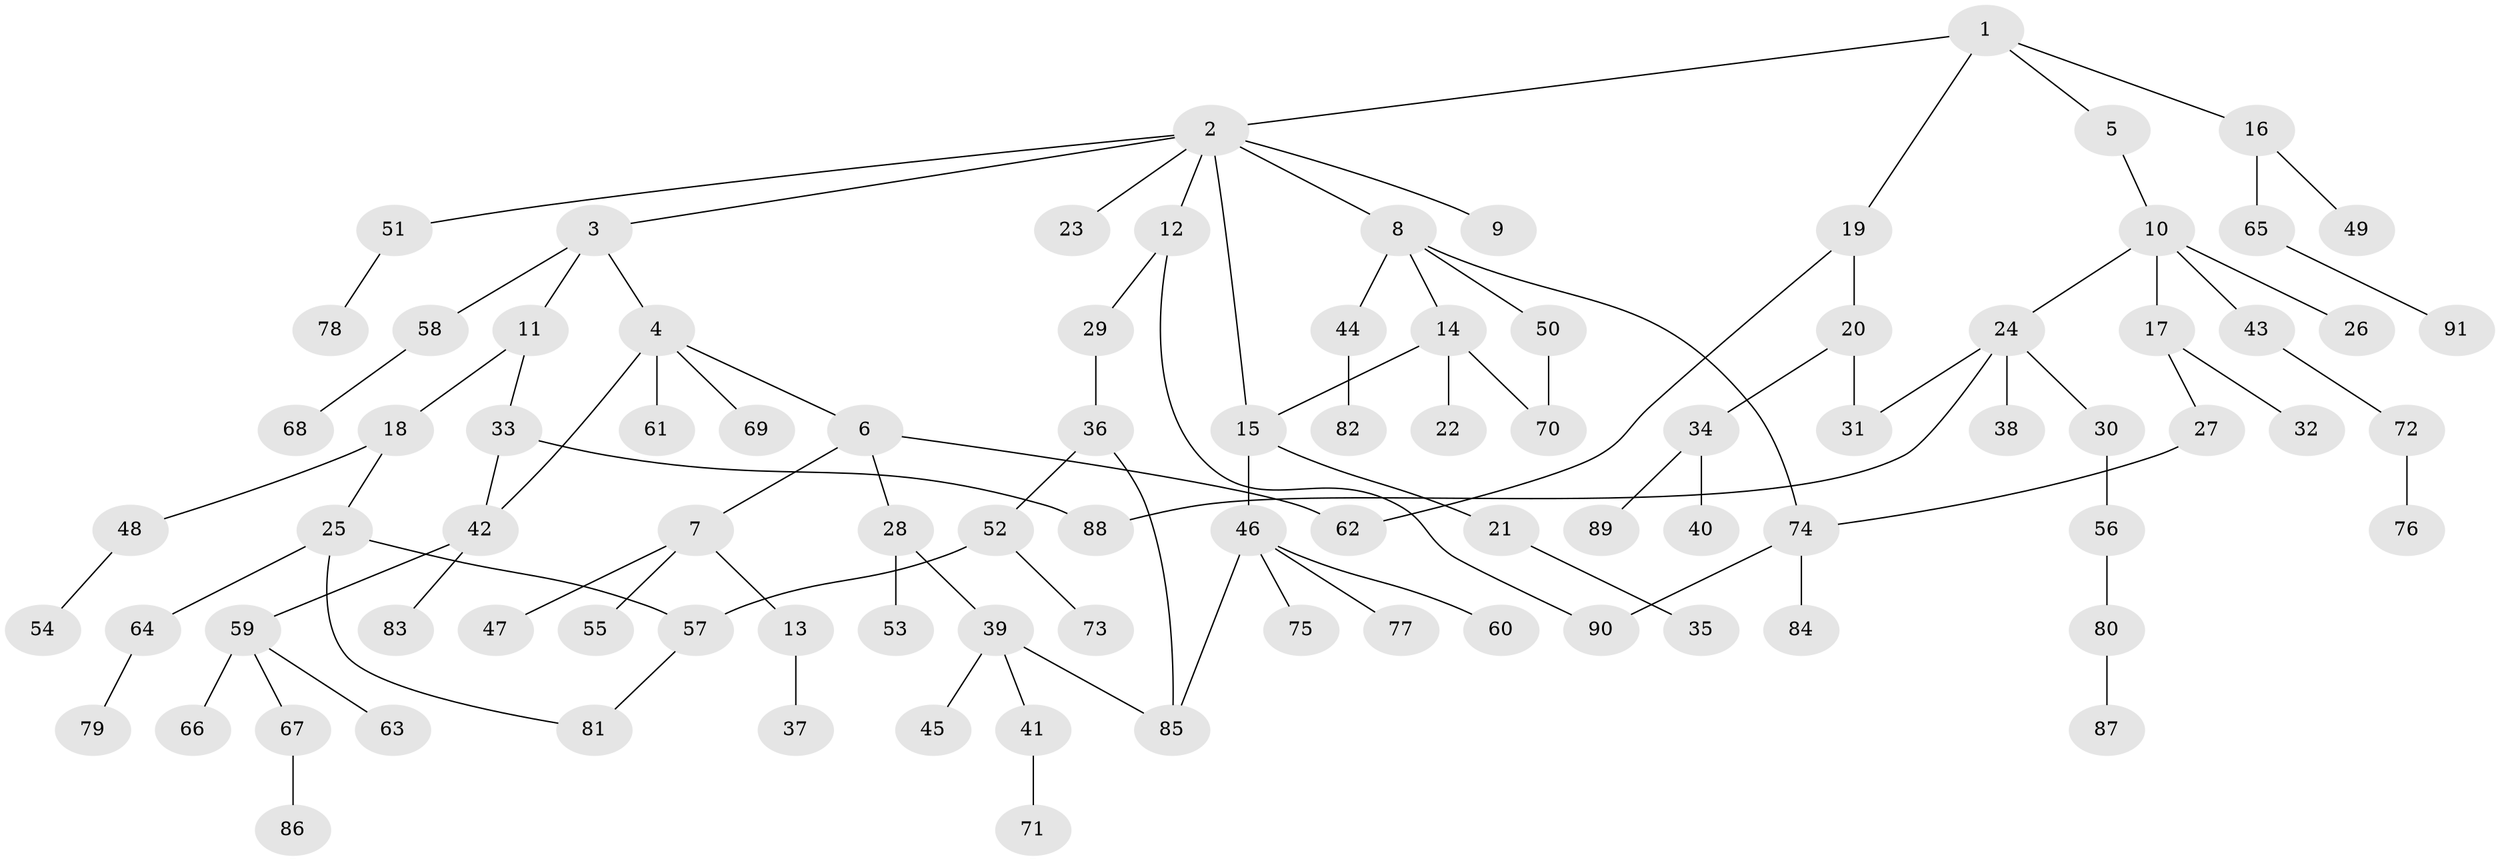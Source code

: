 // Generated by graph-tools (version 1.1) at 2025/01/03/09/25 03:01:12]
// undirected, 91 vertices, 102 edges
graph export_dot {
graph [start="1"]
  node [color=gray90,style=filled];
  1;
  2;
  3;
  4;
  5;
  6;
  7;
  8;
  9;
  10;
  11;
  12;
  13;
  14;
  15;
  16;
  17;
  18;
  19;
  20;
  21;
  22;
  23;
  24;
  25;
  26;
  27;
  28;
  29;
  30;
  31;
  32;
  33;
  34;
  35;
  36;
  37;
  38;
  39;
  40;
  41;
  42;
  43;
  44;
  45;
  46;
  47;
  48;
  49;
  50;
  51;
  52;
  53;
  54;
  55;
  56;
  57;
  58;
  59;
  60;
  61;
  62;
  63;
  64;
  65;
  66;
  67;
  68;
  69;
  70;
  71;
  72;
  73;
  74;
  75;
  76;
  77;
  78;
  79;
  80;
  81;
  82;
  83;
  84;
  85;
  86;
  87;
  88;
  89;
  90;
  91;
  1 -- 2;
  1 -- 5;
  1 -- 16;
  1 -- 19;
  2 -- 3;
  2 -- 8;
  2 -- 9;
  2 -- 12;
  2 -- 23;
  2 -- 51;
  2 -- 15;
  3 -- 4;
  3 -- 11;
  3 -- 58;
  4 -- 6;
  4 -- 61;
  4 -- 69;
  4 -- 42;
  5 -- 10;
  6 -- 7;
  6 -- 28;
  6 -- 62;
  7 -- 13;
  7 -- 47;
  7 -- 55;
  8 -- 14;
  8 -- 44;
  8 -- 50;
  8 -- 74;
  10 -- 17;
  10 -- 24;
  10 -- 26;
  10 -- 43;
  11 -- 18;
  11 -- 33;
  12 -- 29;
  12 -- 90;
  13 -- 37;
  14 -- 15;
  14 -- 22;
  14 -- 70;
  15 -- 21;
  15 -- 46;
  16 -- 49;
  16 -- 65;
  17 -- 27;
  17 -- 32;
  18 -- 25;
  18 -- 48;
  19 -- 20;
  19 -- 62;
  20 -- 31;
  20 -- 34;
  21 -- 35;
  24 -- 30;
  24 -- 38;
  24 -- 31;
  24 -- 88;
  25 -- 57;
  25 -- 64;
  25 -- 81;
  27 -- 74;
  28 -- 39;
  28 -- 53;
  29 -- 36;
  30 -- 56;
  33 -- 42;
  33 -- 88;
  34 -- 40;
  34 -- 89;
  36 -- 52;
  36 -- 85;
  39 -- 41;
  39 -- 45;
  39 -- 85;
  41 -- 71;
  42 -- 59;
  42 -- 83;
  43 -- 72;
  44 -- 82;
  46 -- 60;
  46 -- 75;
  46 -- 77;
  46 -- 85;
  48 -- 54;
  50 -- 70;
  51 -- 78;
  52 -- 73;
  52 -- 57;
  56 -- 80;
  57 -- 81;
  58 -- 68;
  59 -- 63;
  59 -- 66;
  59 -- 67;
  64 -- 79;
  65 -- 91;
  67 -- 86;
  72 -- 76;
  74 -- 84;
  74 -- 90;
  80 -- 87;
}
